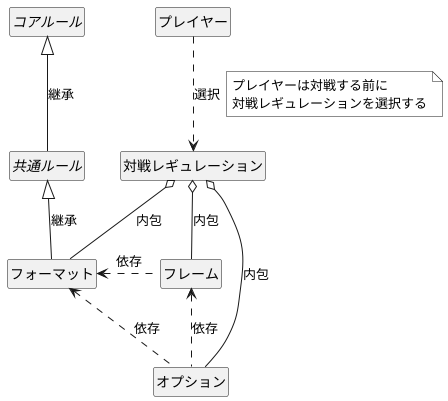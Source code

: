 @startuml

hide methods
hide circle
hide field

abstract class "コアルール" as core

abstract class "共通ルール" as common

class "対戦レギュレーション" as match_reg

class "フォーマット" as format

class "フレーム" as frame

class "オプション" as options

class "プレイヤー" as player

core <|-- common : 継承

common <|-- format : 継承

match_reg o-- format : 内包
match_reg o-- frame : 内包
match_reg o-- options : 内包

player ..> match_reg : 選択

note right on link #white
プレイヤーは対戦する前に
対戦レギュレーションを選択する
end note

format <.. options : 依存
format <. frame : 依存
frame <.. options : 依存
